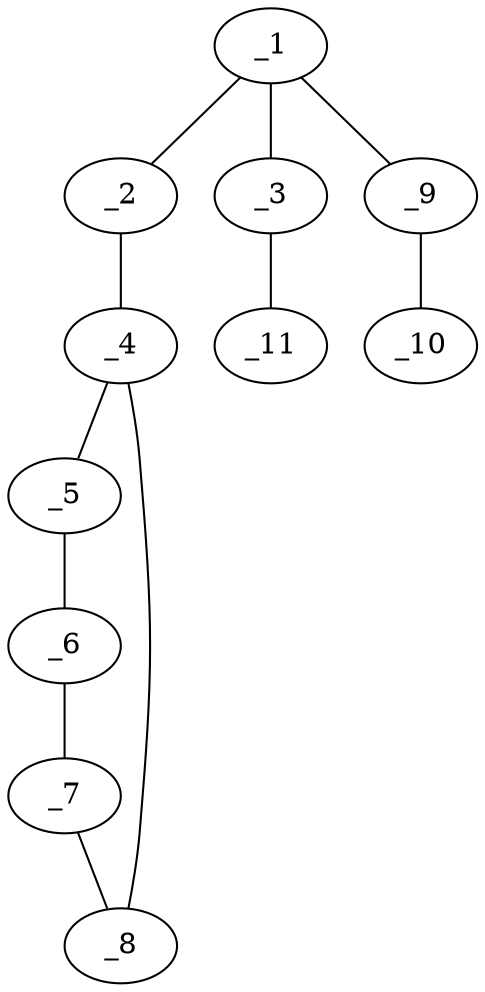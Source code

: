 graph molid699037 {
	_1	 [charge=0,
		chem=1,
		symbol="C  ",
		x="3.6751",
		y="0.7694"];
	_2	 [charge=0,
		chem=4,
		symbol="N  ",
		x="2.809",
		y="0.2694"];
	_1 -- _2	 [valence=2];
	_3	 [charge=0,
		chem=4,
		symbol="N  ",
		x="3.6751",
		y="1.7694"];
	_1 -- _3	 [valence=1];
	_9	 [charge=0,
		chem=2,
		symbol="O  ",
		x="4.5411",
		y="0.2694"];
	_1 -- _9	 [valence=1];
	_4	 [charge=0,
		chem=4,
		symbol="N  ",
		x="2.809",
		y="-0.7306"];
	_2 -- _4	 [valence=1];
	_11	 [charge=0,
		chem=1,
		symbol="C  ",
		x="4.5411",
		y="2.2694"];
	_3 -- _11	 [valence=1];
	_5	 [charge=0,
		chem=1,
		symbol="C  ",
		x=2,
		y="-1.3184"];
	_4 -- _5	 [valence=1];
	_8	 [charge=0,
		chem=1,
		symbol="C  ",
		x="3.618",
		y="-1.3184"];
	_4 -- _8	 [valence=1];
	_6	 [charge=0,
		chem=4,
		symbol="N  ",
		x="2.309",
		y="-2.2694"];
	_5 -- _6	 [valence=2];
	_7	 [charge=0,
		chem=4,
		symbol="N  ",
		x="3.309",
		y="-2.2694"];
	_6 -- _7	 [valence=1];
	_7 -- _8	 [valence=2];
	_10	 [charge=0,
		chem=1,
		symbol="C  ",
		x="5.4071",
		y="0.7694"];
	_9 -- _10	 [valence=1];
}
